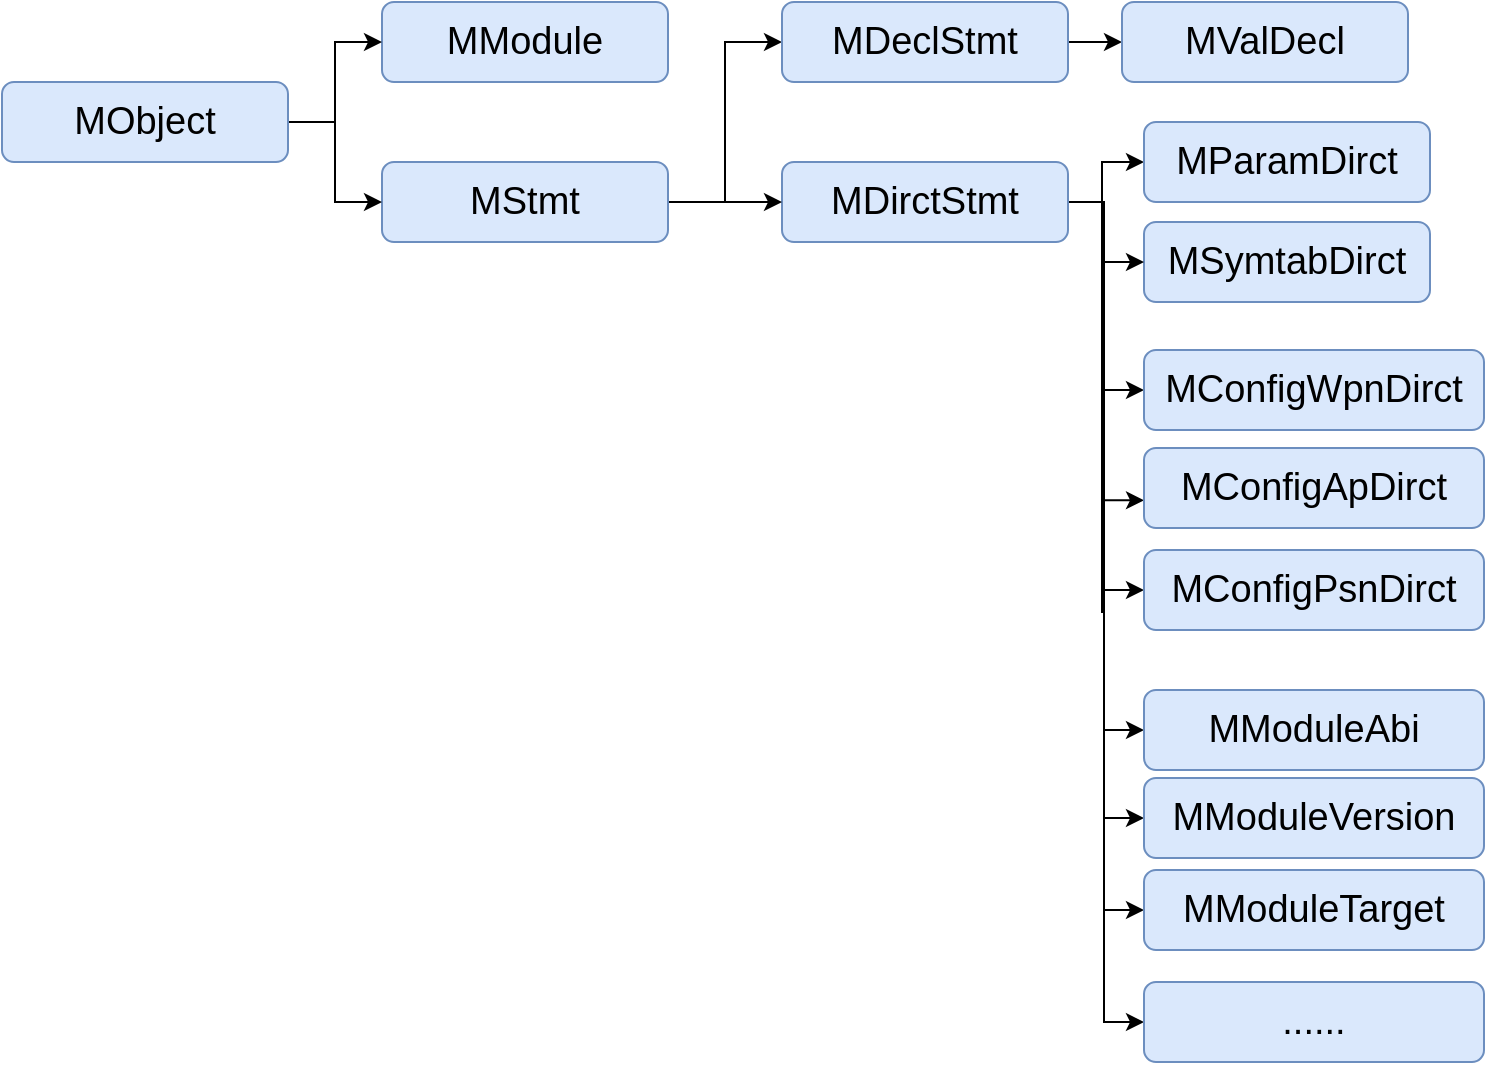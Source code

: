 <mxfile version="22.1.11" type="github">
  <diagram name="第 1 页" id="sspXBddoLxMYkBJy-dM3">
    <mxGraphModel dx="1346" dy="-394" grid="1" gridSize="10" guides="1" tooltips="1" connect="1" arrows="1" fold="1" page="1" pageScale="1" pageWidth="827" pageHeight="1169" math="0" shadow="0">
      <root>
        <mxCell id="0" />
        <mxCell id="1" parent="0" />
        <mxCell id="U0Kbj_r43xH8YlKMvYmx-1" value="&lt;font style=&quot;font-size: 19px;&quot;&gt;MSymtabDirct&lt;/font&gt;" style="rounded=1;whiteSpace=wrap;html=1;fillColor=#dae8fc;strokeColor=#6c8ebf;" parent="1" vertex="1">
          <mxGeometry x="681" y="1360" width="143" height="40" as="geometry" />
        </mxCell>
        <mxCell id="U0Kbj_r43xH8YlKMvYmx-2" style="edgeStyle=orthogonalEdgeStyle;rounded=0;orthogonalLoop=1;jettySize=auto;html=1;exitX=1;exitY=0.5;exitDx=0;exitDy=0;entryX=0;entryY=0.5;entryDx=0;entryDy=0;" parent="1" source="U0Kbj_r43xH8YlKMvYmx-10" target="U0Kbj_r43xH8YlKMvYmx-14" edge="1">
          <mxGeometry relative="1" as="geometry">
            <Array as="points">
              <mxPoint x="660" y="1350" />
              <mxPoint x="660" y="1330" />
            </Array>
          </mxGeometry>
        </mxCell>
        <mxCell id="U0Kbj_r43xH8YlKMvYmx-3" style="edgeStyle=orthogonalEdgeStyle;rounded=0;orthogonalLoop=1;jettySize=auto;html=1;exitX=1;exitY=0.5;exitDx=0;exitDy=0;entryX=0;entryY=0.5;entryDx=0;entryDy=0;" parent="1" source="U0Kbj_r43xH8YlKMvYmx-10" target="U0Kbj_r43xH8YlKMvYmx-1" edge="1">
          <mxGeometry relative="1" as="geometry">
            <Array as="points">
              <mxPoint x="660" y="1350" />
              <mxPoint x="660" y="1380" />
            </Array>
          </mxGeometry>
        </mxCell>
        <mxCell id="U0Kbj_r43xH8YlKMvYmx-4" style="edgeStyle=orthogonalEdgeStyle;rounded=0;orthogonalLoop=1;jettySize=auto;html=1;exitX=1;exitY=0.5;exitDx=0;exitDy=0;entryX=0;entryY=0.5;entryDx=0;entryDy=0;" parent="1" source="U0Kbj_r43xH8YlKMvYmx-10" target="U0Kbj_r43xH8YlKMvYmx-15" edge="1">
          <mxGeometry relative="1" as="geometry">
            <Array as="points">
              <mxPoint x="660" y="1350" />
              <mxPoint x="660" y="1444" />
            </Array>
          </mxGeometry>
        </mxCell>
        <mxCell id="U0Kbj_r43xH8YlKMvYmx-5" style="edgeStyle=orthogonalEdgeStyle;rounded=0;orthogonalLoop=1;jettySize=auto;html=1;exitX=1;exitY=0.5;exitDx=0;exitDy=0;entryX=-0.002;entryY=0.653;entryDx=0;entryDy=0;entryPerimeter=0;" parent="1" edge="1">
          <mxGeometry relative="1" as="geometry">
            <mxPoint x="643.34" y="1350" as="sourcePoint" />
            <mxPoint x="681" y="1499.12" as="targetPoint" />
            <Array as="points">
              <mxPoint x="660.34" y="1350" />
              <mxPoint x="660.34" y="1499" />
            </Array>
          </mxGeometry>
        </mxCell>
        <mxCell id="U0Kbj_r43xH8YlKMvYmx-6" style="edgeStyle=orthogonalEdgeStyle;rounded=0;orthogonalLoop=1;jettySize=auto;html=1;exitX=1;exitY=0.5;exitDx=0;exitDy=0;entryX=0;entryY=0.5;entryDx=0;entryDy=0;" parent="1" source="U0Kbj_r43xH8YlKMvYmx-10" target="U0Kbj_r43xH8YlKMvYmx-17" edge="1">
          <mxGeometry relative="1" as="geometry">
            <Array as="points">
              <mxPoint x="661" y="1350" />
              <mxPoint x="661" y="1544" />
            </Array>
          </mxGeometry>
        </mxCell>
        <mxCell id="U0Kbj_r43xH8YlKMvYmx-7" style="edgeStyle=orthogonalEdgeStyle;rounded=0;orthogonalLoop=1;jettySize=auto;html=1;exitX=1;exitY=0.5;exitDx=0;exitDy=0;entryX=0;entryY=0.5;entryDx=0;entryDy=0;" parent="1" source="U0Kbj_r43xH8YlKMvYmx-10" target="U0Kbj_r43xH8YlKMvYmx-25" edge="1">
          <mxGeometry relative="1" as="geometry">
            <Array as="points">
              <mxPoint x="661" y="1350" />
              <mxPoint x="661" y="1614" />
            </Array>
          </mxGeometry>
        </mxCell>
        <mxCell id="U0Kbj_r43xH8YlKMvYmx-8" style="edgeStyle=orthogonalEdgeStyle;rounded=0;orthogonalLoop=1;jettySize=auto;html=1;exitX=1;exitY=0.5;exitDx=0;exitDy=0;entryX=0;entryY=0.5;entryDx=0;entryDy=0;" parent="1" source="U0Kbj_r43xH8YlKMvYmx-10" target="U0Kbj_r43xH8YlKMvYmx-26" edge="1">
          <mxGeometry relative="1" as="geometry">
            <Array as="points">
              <mxPoint x="660" y="1350" />
              <mxPoint x="660" y="1504" />
              <mxPoint x="661" y="1504" />
              <mxPoint x="661" y="1658" />
            </Array>
          </mxGeometry>
        </mxCell>
        <mxCell id="U0Kbj_r43xH8YlKMvYmx-9" style="edgeStyle=orthogonalEdgeStyle;rounded=0;orthogonalLoop=1;jettySize=auto;html=1;exitX=1;exitY=0.5;exitDx=0;exitDy=0;entryX=0;entryY=0.5;entryDx=0;entryDy=0;" parent="1" source="U0Kbj_r43xH8YlKMvYmx-10" target="U0Kbj_r43xH8YlKMvYmx-27" edge="1">
          <mxGeometry relative="1" as="geometry">
            <Array as="points">
              <mxPoint x="661" y="1350" />
              <mxPoint x="661" y="1704" />
            </Array>
          </mxGeometry>
        </mxCell>
        <mxCell id="U0Kbj_r43xH8YlKMvYmx-29" style="edgeStyle=orthogonalEdgeStyle;rounded=0;orthogonalLoop=1;jettySize=auto;html=1;exitX=1;exitY=0.5;exitDx=0;exitDy=0;entryX=0;entryY=0.5;entryDx=0;entryDy=0;" parent="1" source="U0Kbj_r43xH8YlKMvYmx-10" target="U0Kbj_r43xH8YlKMvYmx-28" edge="1">
          <mxGeometry relative="1" as="geometry">
            <Array as="points">
              <mxPoint x="660" y="1350" />
              <mxPoint x="660" y="1555" />
              <mxPoint x="661" y="1555" />
              <mxPoint x="661" y="1760" />
            </Array>
          </mxGeometry>
        </mxCell>
        <mxCell id="U0Kbj_r43xH8YlKMvYmx-10" value="&lt;font style=&quot;font-size: 19px;&quot;&gt;MDirctStmt&lt;/font&gt;" style="rounded=1;whiteSpace=wrap;html=1;fillColor=#dae8fc;strokeColor=#6c8ebf;" parent="1" vertex="1">
          <mxGeometry x="500" y="1330" width="143" height="40" as="geometry" />
        </mxCell>
        <mxCell id="U0Kbj_r43xH8YlKMvYmx-11" style="edgeStyle=orthogonalEdgeStyle;rounded=0;orthogonalLoop=1;jettySize=auto;html=1;exitX=1;exitY=0.5;exitDx=0;exitDy=0;entryX=0;entryY=0.5;entryDx=0;entryDy=0;" parent="1" source="U0Kbj_r43xH8YlKMvYmx-13" target="U0Kbj_r43xH8YlKMvYmx-10" edge="1">
          <mxGeometry relative="1" as="geometry" />
        </mxCell>
        <mxCell id="U0Kbj_r43xH8YlKMvYmx-12" style="edgeStyle=orthogonalEdgeStyle;rounded=0;orthogonalLoop=1;jettySize=auto;html=1;exitX=1;exitY=0.5;exitDx=0;exitDy=0;entryX=0;entryY=0.5;entryDx=0;entryDy=0;" parent="1" source="U0Kbj_r43xH8YlKMvYmx-13" target="U0Kbj_r43xH8YlKMvYmx-19" edge="1">
          <mxGeometry relative="1" as="geometry" />
        </mxCell>
        <mxCell id="U0Kbj_r43xH8YlKMvYmx-13" value="&lt;font style=&quot;font-size: 19px;&quot;&gt;MStmt&lt;/font&gt;" style="rounded=1;whiteSpace=wrap;html=1;fillColor=#dae8fc;strokeColor=#6c8ebf;" parent="1" vertex="1">
          <mxGeometry x="300" y="1330" width="143" height="40" as="geometry" />
        </mxCell>
        <mxCell id="U0Kbj_r43xH8YlKMvYmx-14" value="&lt;font style=&quot;font-size: 19px;&quot;&gt;MParamDirct&lt;/font&gt;" style="rounded=1;whiteSpace=wrap;html=1;fillColor=#dae8fc;strokeColor=#6c8ebf;" parent="1" vertex="1">
          <mxGeometry x="681" y="1310" width="143" height="40" as="geometry" />
        </mxCell>
        <mxCell id="U0Kbj_r43xH8YlKMvYmx-15" value="&lt;font style=&quot;font-size: 19px;&quot;&gt;MConfigWpnDirct&lt;/font&gt;" style="rounded=1;whiteSpace=wrap;html=1;fillColor=#dae8fc;strokeColor=#6c8ebf;" parent="1" vertex="1">
          <mxGeometry x="681" y="1424" width="170" height="40" as="geometry" />
        </mxCell>
        <mxCell id="U0Kbj_r43xH8YlKMvYmx-16" value="&lt;font style=&quot;font-size: 19px;&quot;&gt;MConfigApDirct&lt;/font&gt;" style="rounded=1;whiteSpace=wrap;html=1;fillColor=#dae8fc;strokeColor=#6c8ebf;" parent="1" vertex="1">
          <mxGeometry x="681" y="1473" width="170" height="40" as="geometry" />
        </mxCell>
        <mxCell id="U0Kbj_r43xH8YlKMvYmx-17" value="&lt;font style=&quot;font-size: 19px;&quot;&gt;MConfigPsnDirct&lt;/font&gt;" style="rounded=1;whiteSpace=wrap;html=1;fillColor=#dae8fc;strokeColor=#6c8ebf;" parent="1" vertex="1">
          <mxGeometry x="681" y="1524" width="170" height="40" as="geometry" />
        </mxCell>
        <mxCell id="U0Kbj_r43xH8YlKMvYmx-18" style="edgeStyle=orthogonalEdgeStyle;rounded=0;orthogonalLoop=1;jettySize=auto;html=1;exitX=1;exitY=0.5;exitDx=0;exitDy=0;entryX=0;entryY=0.5;entryDx=0;entryDy=0;" parent="1" source="U0Kbj_r43xH8YlKMvYmx-19" target="U0Kbj_r43xH8YlKMvYmx-20" edge="1">
          <mxGeometry relative="1" as="geometry" />
        </mxCell>
        <mxCell id="U0Kbj_r43xH8YlKMvYmx-19" value="&lt;font style=&quot;font-size: 19px;&quot;&gt;MDeclStmt&lt;/font&gt;" style="rounded=1;whiteSpace=wrap;html=1;fillColor=#dae8fc;strokeColor=#6c8ebf;" parent="1" vertex="1">
          <mxGeometry x="500" y="1250" width="143" height="40" as="geometry" />
        </mxCell>
        <mxCell id="U0Kbj_r43xH8YlKMvYmx-20" value="&lt;font style=&quot;font-size: 19px;&quot;&gt;MValDecl&lt;/font&gt;" style="rounded=1;whiteSpace=wrap;html=1;fillColor=#dae8fc;strokeColor=#6c8ebf;" parent="1" vertex="1">
          <mxGeometry x="670" y="1250" width="143" height="40" as="geometry" />
        </mxCell>
        <mxCell id="U0Kbj_r43xH8YlKMvYmx-21" value="&lt;font style=&quot;font-size: 19px;&quot;&gt;MModule&lt;/font&gt;" style="rounded=1;whiteSpace=wrap;html=1;fillColor=#dae8fc;strokeColor=#6c8ebf;" parent="1" vertex="1">
          <mxGeometry x="300" y="1250" width="143" height="40" as="geometry" />
        </mxCell>
        <mxCell id="U0Kbj_r43xH8YlKMvYmx-22" style="edgeStyle=orthogonalEdgeStyle;rounded=0;orthogonalLoop=1;jettySize=auto;html=1;exitX=1;exitY=0.5;exitDx=0;exitDy=0;entryX=0;entryY=0.5;entryDx=0;entryDy=0;" parent="1" source="U0Kbj_r43xH8YlKMvYmx-24" target="U0Kbj_r43xH8YlKMvYmx-21" edge="1">
          <mxGeometry relative="1" as="geometry" />
        </mxCell>
        <mxCell id="U0Kbj_r43xH8YlKMvYmx-23" style="edgeStyle=orthogonalEdgeStyle;rounded=0;orthogonalLoop=1;jettySize=auto;html=1;exitX=1;exitY=0.5;exitDx=0;exitDy=0;entryX=0;entryY=0.5;entryDx=0;entryDy=0;" parent="1" source="U0Kbj_r43xH8YlKMvYmx-24" target="U0Kbj_r43xH8YlKMvYmx-13" edge="1">
          <mxGeometry relative="1" as="geometry" />
        </mxCell>
        <mxCell id="U0Kbj_r43xH8YlKMvYmx-24" value="&lt;font style=&quot;font-size: 19px;&quot;&gt;MObject&lt;/font&gt;" style="rounded=1;whiteSpace=wrap;html=1;fillColor=#dae8fc;strokeColor=#6c8ebf;" parent="1" vertex="1">
          <mxGeometry x="110" y="1290" width="143" height="40" as="geometry" />
        </mxCell>
        <mxCell id="U0Kbj_r43xH8YlKMvYmx-25" value="&lt;font style=&quot;font-size: 19px;&quot;&gt;MModuleAbi&lt;/font&gt;" style="rounded=1;whiteSpace=wrap;html=1;fillColor=#dae8fc;strokeColor=#6c8ebf;" parent="1" vertex="1">
          <mxGeometry x="681" y="1594" width="170" height="40" as="geometry" />
        </mxCell>
        <mxCell id="U0Kbj_r43xH8YlKMvYmx-26" value="&lt;font style=&quot;font-size: 19px;&quot;&gt;MModuleVersion&lt;/font&gt;" style="rounded=1;whiteSpace=wrap;html=1;fillColor=#dae8fc;strokeColor=#6c8ebf;" parent="1" vertex="1">
          <mxGeometry x="681" y="1638" width="170" height="40" as="geometry" />
        </mxCell>
        <mxCell id="U0Kbj_r43xH8YlKMvYmx-27" value="&lt;font style=&quot;font-size: 19px;&quot;&gt;MModuleTarget&lt;/font&gt;" style="rounded=1;whiteSpace=wrap;html=1;fillColor=#dae8fc;strokeColor=#6c8ebf;" parent="1" vertex="1">
          <mxGeometry x="681" y="1684" width="170" height="40" as="geometry" />
        </mxCell>
        <mxCell id="U0Kbj_r43xH8YlKMvYmx-28" value="&lt;span style=&quot;font-size: 19px;&quot;&gt;......&lt;br&gt;&lt;/span&gt;" style="rounded=1;whiteSpace=wrap;html=1;fillColor=#dae8fc;strokeColor=#6c8ebf;" parent="1" vertex="1">
          <mxGeometry x="681" y="1740" width="170" height="40" as="geometry" />
        </mxCell>
      </root>
    </mxGraphModel>
  </diagram>
</mxfile>
